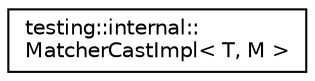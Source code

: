 digraph "Graphical Class Hierarchy"
{
  edge [fontname="Helvetica",fontsize="10",labelfontname="Helvetica",labelfontsize="10"];
  node [fontname="Helvetica",fontsize="10",shape=record];
  rankdir="LR";
  Node1 [label="testing::internal::\lMatcherCastImpl\< T, M \>",height=0.2,width=0.4,color="black", fillcolor="white", style="filled",URL="$classtesting_1_1internal_1_1_matcher_cast_impl.html"];
}
